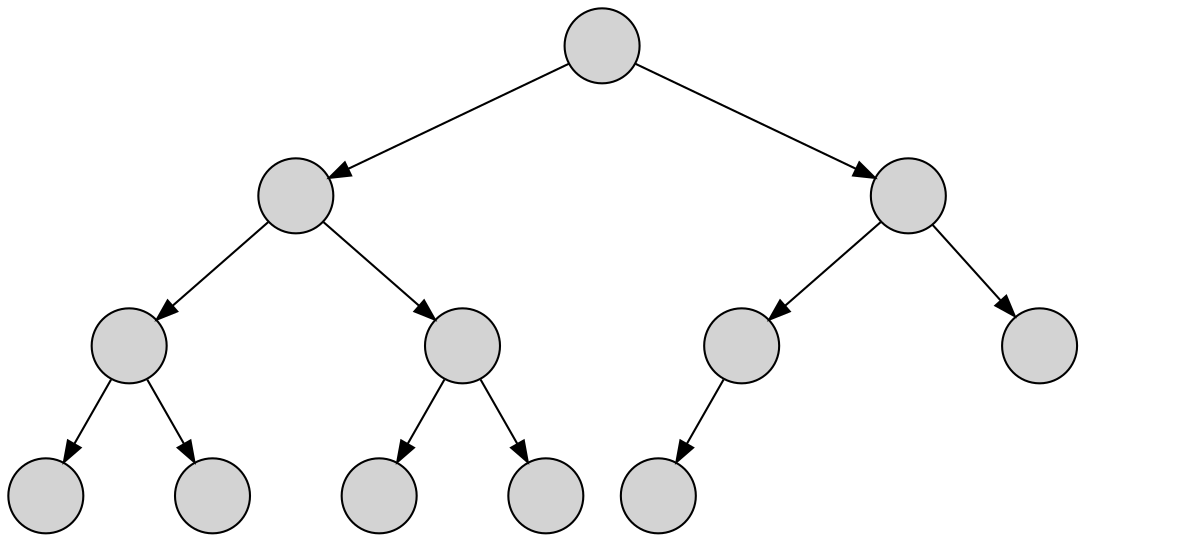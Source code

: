 digraph {
    rankdir=TB;

    node [shape=circle style=filled label=""]

    a1 -> b1;
    a1 -> b2;

    b1 -> c1;
    b1 -> c12 [style=invis weight=10];
    b1 -> c2;

    b2 -> c3;
    b2 -> c34 [style=invis weight=10];
    b2 -> c4;

    c1 -> d1;
    c1 -> d12 [style=invis weight=10];
    c1 -> d2;

    c2 -> d3;
    c2 -> d34 [style=invis weight=10];
    c2 -> d4;

    c3 -> d5;
    c3 -> d56 [style=invis weight=10];
    c3 -> d6 [style=invis];

    c4 -> d7 [style=invis];
    c4 -> d78 [style=invis];
    c4 -> d8 [style=invis];

    d6 [style=invis];
    d7 [style=invis];
    d8 [style=invis];

    c12 [label="" width=.1 style=invis];
    c34 [label="" width=.1 style=invis];
    d12 [label="" width=.1 style=invis];
    d34 [label="" width=.1 style=invis];
    d56 [label="" width=.1 style=invis];
    d78 [label="" width=.1 style=invis];

    {rank = same; d1 d2 d3 d4 d5 d6 d7 d8 c12 c34 d12 d34 d56 d78}
}
